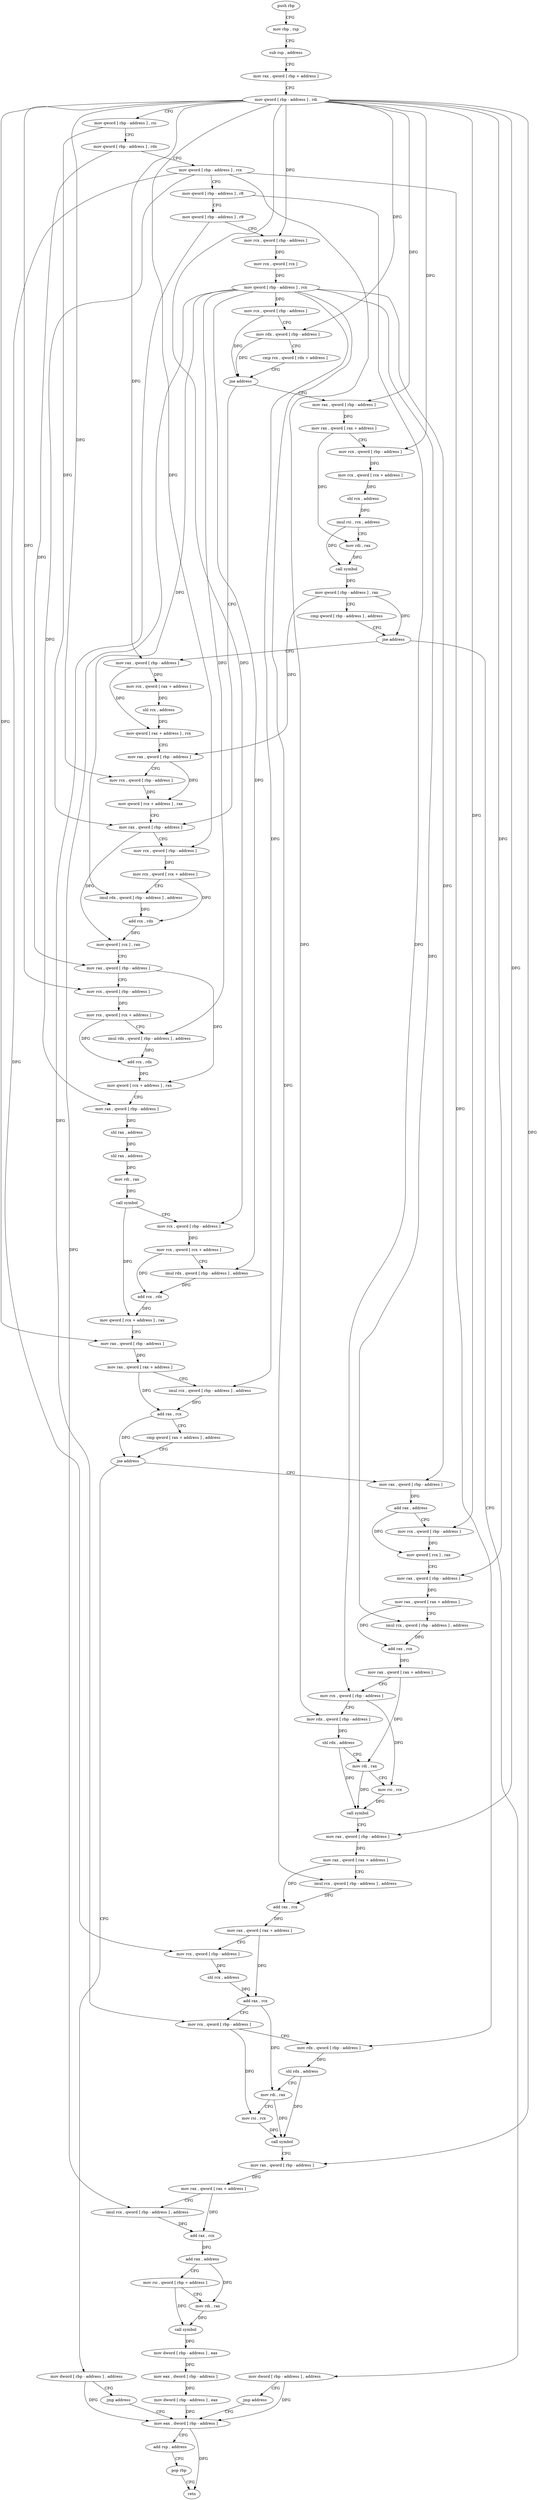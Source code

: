 digraph "func" {
"4324160" [label = "push rbp" ]
"4324161" [label = "mov rbp , rsp" ]
"4324164" [label = "sub rsp , address" ]
"4324168" [label = "mov rax , qword [ rbp + address ]" ]
"4324172" [label = "mov qword [ rbp - address ] , rdi" ]
"4324176" [label = "mov qword [ rbp - address ] , rsi" ]
"4324180" [label = "mov qword [ rbp - address ] , rdx" ]
"4324184" [label = "mov qword [ rbp - address ] , rcx" ]
"4324188" [label = "mov qword [ rbp - address ] , r8" ]
"4324192" [label = "mov qword [ rbp - address ] , r9" ]
"4324196" [label = "mov rcx , qword [ rbp - address ]" ]
"4324200" [label = "mov rcx , qword [ rcx ]" ]
"4324203" [label = "mov qword [ rbp - address ] , rcx" ]
"4324207" [label = "mov rcx , qword [ rbp - address ]" ]
"4324211" [label = "mov rdx , qword [ rbp - address ]" ]
"4324215" [label = "cmp rcx , qword [ rdx + address ]" ]
"4324219" [label = "jne address" ]
"4324315" [label = "mov rax , qword [ rbp - address ]" ]
"4324225" [label = "mov rax , qword [ rbp - address ]" ]
"4324319" [label = "mov rcx , qword [ rbp - address ]" ]
"4324323" [label = "mov rcx , qword [ rcx + address ]" ]
"4324327" [label = "imul rdx , qword [ rbp - address ] , address" ]
"4324335" [label = "add rcx , rdx" ]
"4324338" [label = "mov qword [ rcx ] , rax" ]
"4324341" [label = "mov rax , qword [ rbp - address ]" ]
"4324345" [label = "mov rcx , qword [ rbp - address ]" ]
"4324349" [label = "mov rcx , qword [ rcx + address ]" ]
"4324353" [label = "imul rdx , qword [ rbp - address ] , address" ]
"4324361" [label = "add rcx , rdx" ]
"4324364" [label = "mov qword [ rcx + address ] , rax" ]
"4324368" [label = "mov rax , qword [ rbp - address ]" ]
"4324372" [label = "shl rax , address" ]
"4324376" [label = "shl rax , address" ]
"4324380" [label = "mov rdi , rax" ]
"4324383" [label = "call symbol" ]
"4324388" [label = "mov rcx , qword [ rbp - address ]" ]
"4324392" [label = "mov rcx , qword [ rcx + address ]" ]
"4324396" [label = "imul rdx , qword [ rbp - address ] , address" ]
"4324404" [label = "add rcx , rdx" ]
"4324407" [label = "mov qword [ rcx + address ] , rax" ]
"4324411" [label = "mov rax , qword [ rbp - address ]" ]
"4324415" [label = "mov rax , qword [ rax + address ]" ]
"4324419" [label = "imul rcx , qword [ rbp - address ] , address" ]
"4324427" [label = "add rax , rcx" ]
"4324430" [label = "cmp qword [ rax + address ] , address" ]
"4324435" [label = "jne address" ]
"4324453" [label = "mov rax , qword [ rbp - address ]" ]
"4324441" [label = "mov dword [ rbp - address ] , address" ]
"4324229" [label = "mov rax , qword [ rax + address ]" ]
"4324233" [label = "mov rcx , qword [ rbp - address ]" ]
"4324237" [label = "mov rcx , qword [ rcx + address ]" ]
"4324241" [label = "shl rcx , address" ]
"4324245" [label = "imul rsi , rcx , address" ]
"4324252" [label = "mov rdi , rax" ]
"4324255" [label = "call symbol" ]
"4324260" [label = "mov qword [ rbp - address ] , rax" ]
"4324264" [label = "cmp qword [ rbp - address ] , address" ]
"4324269" [label = "jne address" ]
"4324287" [label = "mov rax , qword [ rbp - address ]" ]
"4324275" [label = "mov dword [ rbp - address ] , address" ]
"4324457" [label = "add rax , address" ]
"4324463" [label = "mov rcx , qword [ rbp - address ]" ]
"4324467" [label = "mov qword [ rcx ] , rax" ]
"4324470" [label = "mov rax , qword [ rbp - address ]" ]
"4324474" [label = "mov rax , qword [ rax + address ]" ]
"4324478" [label = "imul rcx , qword [ rbp - address ] , address" ]
"4324486" [label = "add rax , rcx" ]
"4324489" [label = "mov rax , qword [ rax + address ]" ]
"4324493" [label = "mov rcx , qword [ rbp - address ]" ]
"4324497" [label = "mov rdx , qword [ rbp - address ]" ]
"4324501" [label = "shl rdx , address" ]
"4324505" [label = "mov rdi , rax" ]
"4324508" [label = "mov rsi , rcx" ]
"4324511" [label = "call symbol" ]
"4324516" [label = "mov rax , qword [ rbp - address ]" ]
"4324520" [label = "mov rax , qword [ rax + address ]" ]
"4324524" [label = "imul rcx , qword [ rbp - address ] , address" ]
"4324532" [label = "add rax , rcx" ]
"4324535" [label = "mov rax , qword [ rax + address ]" ]
"4324539" [label = "mov rcx , qword [ rbp - address ]" ]
"4324543" [label = "shl rcx , address" ]
"4324547" [label = "add rax , rcx" ]
"4324550" [label = "mov rcx , qword [ rbp - address ]" ]
"4324554" [label = "mov rdx , qword [ rbp - address ]" ]
"4324558" [label = "shl rdx , address" ]
"4324562" [label = "mov rdi , rax" ]
"4324565" [label = "mov rsi , rcx" ]
"4324568" [label = "call symbol" ]
"4324573" [label = "mov rax , qword [ rbp - address ]" ]
"4324577" [label = "mov rax , qword [ rax + address ]" ]
"4324581" [label = "imul rcx , qword [ rbp - address ] , address" ]
"4324589" [label = "add rax , rcx" ]
"4324592" [label = "add rax , address" ]
"4324598" [label = "mov rsi , qword [ rbp + address ]" ]
"4324602" [label = "mov rdi , rax" ]
"4324605" [label = "call symbol" ]
"4324610" [label = "mov dword [ rbp - address ] , eax" ]
"4324613" [label = "mov eax , dword [ rbp - address ]" ]
"4324616" [label = "mov dword [ rbp - address ] , eax" ]
"4324619" [label = "mov eax , dword [ rbp - address ]" ]
"4324448" [label = "jmp address" ]
"4324291" [label = "mov rcx , qword [ rax + address ]" ]
"4324295" [label = "shl rcx , address" ]
"4324299" [label = "mov qword [ rax + address ] , rcx" ]
"4324303" [label = "mov rax , qword [ rbp - address ]" ]
"4324307" [label = "mov rcx , qword [ rbp - address ]" ]
"4324311" [label = "mov qword [ rcx + address ] , rax" ]
"4324282" [label = "jmp address" ]
"4324622" [label = "add rsp , address" ]
"4324626" [label = "pop rbp" ]
"4324627" [label = "retn" ]
"4324160" -> "4324161" [ label = "CFG" ]
"4324161" -> "4324164" [ label = "CFG" ]
"4324164" -> "4324168" [ label = "CFG" ]
"4324168" -> "4324172" [ label = "CFG" ]
"4324172" -> "4324176" [ label = "CFG" ]
"4324172" -> "4324196" [ label = "DFG" ]
"4324172" -> "4324211" [ label = "DFG" ]
"4324172" -> "4324319" [ label = "DFG" ]
"4324172" -> "4324345" [ label = "DFG" ]
"4324172" -> "4324388" [ label = "DFG" ]
"4324172" -> "4324411" [ label = "DFG" ]
"4324172" -> "4324225" [ label = "DFG" ]
"4324172" -> "4324233" [ label = "DFG" ]
"4324172" -> "4324463" [ label = "DFG" ]
"4324172" -> "4324470" [ label = "DFG" ]
"4324172" -> "4324516" [ label = "DFG" ]
"4324172" -> "4324573" [ label = "DFG" ]
"4324172" -> "4324287" [ label = "DFG" ]
"4324172" -> "4324307" [ label = "DFG" ]
"4324176" -> "4324180" [ label = "CFG" ]
"4324176" -> "4324315" [ label = "DFG" ]
"4324180" -> "4324184" [ label = "CFG" ]
"4324180" -> "4324341" [ label = "DFG" ]
"4324184" -> "4324188" [ label = "CFG" ]
"4324184" -> "4324368" [ label = "DFG" ]
"4324184" -> "4324497" [ label = "DFG" ]
"4324184" -> "4324539" [ label = "DFG" ]
"4324184" -> "4324554" [ label = "DFG" ]
"4324188" -> "4324192" [ label = "CFG" ]
"4324188" -> "4324493" [ label = "DFG" ]
"4324192" -> "4324196" [ label = "CFG" ]
"4324192" -> "4324550" [ label = "DFG" ]
"4324196" -> "4324200" [ label = "DFG" ]
"4324200" -> "4324203" [ label = "DFG" ]
"4324203" -> "4324207" [ label = "DFG" ]
"4324203" -> "4324327" [ label = "DFG" ]
"4324203" -> "4324353" [ label = "DFG" ]
"4324203" -> "4324396" [ label = "DFG" ]
"4324203" -> "4324419" [ label = "DFG" ]
"4324203" -> "4324453" [ label = "DFG" ]
"4324203" -> "4324478" [ label = "DFG" ]
"4324203" -> "4324524" [ label = "DFG" ]
"4324203" -> "4324581" [ label = "DFG" ]
"4324207" -> "4324211" [ label = "CFG" ]
"4324207" -> "4324219" [ label = "DFG" ]
"4324211" -> "4324215" [ label = "CFG" ]
"4324211" -> "4324219" [ label = "DFG" ]
"4324215" -> "4324219" [ label = "CFG" ]
"4324219" -> "4324315" [ label = "CFG" ]
"4324219" -> "4324225" [ label = "CFG" ]
"4324315" -> "4324319" [ label = "CFG" ]
"4324315" -> "4324338" [ label = "DFG" ]
"4324225" -> "4324229" [ label = "DFG" ]
"4324319" -> "4324323" [ label = "DFG" ]
"4324323" -> "4324327" [ label = "CFG" ]
"4324323" -> "4324335" [ label = "DFG" ]
"4324327" -> "4324335" [ label = "DFG" ]
"4324335" -> "4324338" [ label = "DFG" ]
"4324338" -> "4324341" [ label = "CFG" ]
"4324341" -> "4324345" [ label = "CFG" ]
"4324341" -> "4324364" [ label = "DFG" ]
"4324345" -> "4324349" [ label = "DFG" ]
"4324349" -> "4324353" [ label = "CFG" ]
"4324349" -> "4324361" [ label = "DFG" ]
"4324353" -> "4324361" [ label = "DFG" ]
"4324361" -> "4324364" [ label = "DFG" ]
"4324364" -> "4324368" [ label = "CFG" ]
"4324368" -> "4324372" [ label = "DFG" ]
"4324372" -> "4324376" [ label = "DFG" ]
"4324376" -> "4324380" [ label = "DFG" ]
"4324380" -> "4324383" [ label = "DFG" ]
"4324383" -> "4324388" [ label = "CFG" ]
"4324383" -> "4324407" [ label = "DFG" ]
"4324388" -> "4324392" [ label = "DFG" ]
"4324392" -> "4324396" [ label = "CFG" ]
"4324392" -> "4324404" [ label = "DFG" ]
"4324396" -> "4324404" [ label = "DFG" ]
"4324404" -> "4324407" [ label = "DFG" ]
"4324407" -> "4324411" [ label = "CFG" ]
"4324411" -> "4324415" [ label = "DFG" ]
"4324415" -> "4324419" [ label = "CFG" ]
"4324415" -> "4324427" [ label = "DFG" ]
"4324419" -> "4324427" [ label = "DFG" ]
"4324427" -> "4324430" [ label = "CFG" ]
"4324427" -> "4324435" [ label = "DFG" ]
"4324430" -> "4324435" [ label = "CFG" ]
"4324435" -> "4324453" [ label = "CFG" ]
"4324435" -> "4324441" [ label = "CFG" ]
"4324453" -> "4324457" [ label = "DFG" ]
"4324441" -> "4324448" [ label = "CFG" ]
"4324441" -> "4324619" [ label = "DFG" ]
"4324229" -> "4324233" [ label = "CFG" ]
"4324229" -> "4324252" [ label = "DFG" ]
"4324233" -> "4324237" [ label = "DFG" ]
"4324237" -> "4324241" [ label = "DFG" ]
"4324241" -> "4324245" [ label = "DFG" ]
"4324245" -> "4324252" [ label = "CFG" ]
"4324245" -> "4324255" [ label = "DFG" ]
"4324252" -> "4324255" [ label = "DFG" ]
"4324255" -> "4324260" [ label = "DFG" ]
"4324260" -> "4324264" [ label = "CFG" ]
"4324260" -> "4324269" [ label = "DFG" ]
"4324260" -> "4324303" [ label = "DFG" ]
"4324264" -> "4324269" [ label = "CFG" ]
"4324269" -> "4324287" [ label = "CFG" ]
"4324269" -> "4324275" [ label = "CFG" ]
"4324287" -> "4324291" [ label = "DFG" ]
"4324287" -> "4324299" [ label = "DFG" ]
"4324275" -> "4324282" [ label = "CFG" ]
"4324275" -> "4324619" [ label = "DFG" ]
"4324457" -> "4324463" [ label = "CFG" ]
"4324457" -> "4324467" [ label = "DFG" ]
"4324463" -> "4324467" [ label = "DFG" ]
"4324467" -> "4324470" [ label = "CFG" ]
"4324470" -> "4324474" [ label = "DFG" ]
"4324474" -> "4324478" [ label = "CFG" ]
"4324474" -> "4324486" [ label = "DFG" ]
"4324478" -> "4324486" [ label = "DFG" ]
"4324486" -> "4324489" [ label = "DFG" ]
"4324489" -> "4324493" [ label = "CFG" ]
"4324489" -> "4324505" [ label = "DFG" ]
"4324493" -> "4324497" [ label = "CFG" ]
"4324493" -> "4324508" [ label = "DFG" ]
"4324497" -> "4324501" [ label = "DFG" ]
"4324501" -> "4324505" [ label = "CFG" ]
"4324501" -> "4324511" [ label = "DFG" ]
"4324505" -> "4324508" [ label = "CFG" ]
"4324505" -> "4324511" [ label = "DFG" ]
"4324508" -> "4324511" [ label = "DFG" ]
"4324511" -> "4324516" [ label = "CFG" ]
"4324516" -> "4324520" [ label = "DFG" ]
"4324520" -> "4324524" [ label = "CFG" ]
"4324520" -> "4324532" [ label = "DFG" ]
"4324524" -> "4324532" [ label = "DFG" ]
"4324532" -> "4324535" [ label = "DFG" ]
"4324535" -> "4324539" [ label = "CFG" ]
"4324535" -> "4324547" [ label = "DFG" ]
"4324539" -> "4324543" [ label = "DFG" ]
"4324543" -> "4324547" [ label = "DFG" ]
"4324547" -> "4324550" [ label = "CFG" ]
"4324547" -> "4324562" [ label = "DFG" ]
"4324550" -> "4324554" [ label = "CFG" ]
"4324550" -> "4324565" [ label = "DFG" ]
"4324554" -> "4324558" [ label = "DFG" ]
"4324558" -> "4324562" [ label = "CFG" ]
"4324558" -> "4324568" [ label = "DFG" ]
"4324562" -> "4324565" [ label = "CFG" ]
"4324562" -> "4324568" [ label = "DFG" ]
"4324565" -> "4324568" [ label = "DFG" ]
"4324568" -> "4324573" [ label = "CFG" ]
"4324573" -> "4324577" [ label = "DFG" ]
"4324577" -> "4324581" [ label = "CFG" ]
"4324577" -> "4324589" [ label = "DFG" ]
"4324581" -> "4324589" [ label = "DFG" ]
"4324589" -> "4324592" [ label = "DFG" ]
"4324592" -> "4324598" [ label = "CFG" ]
"4324592" -> "4324602" [ label = "DFG" ]
"4324598" -> "4324602" [ label = "CFG" ]
"4324598" -> "4324605" [ label = "DFG" ]
"4324602" -> "4324605" [ label = "DFG" ]
"4324605" -> "4324610" [ label = "DFG" ]
"4324610" -> "4324613" [ label = "DFG" ]
"4324613" -> "4324616" [ label = "DFG" ]
"4324616" -> "4324619" [ label = "DFG" ]
"4324619" -> "4324622" [ label = "CFG" ]
"4324619" -> "4324627" [ label = "DFG" ]
"4324448" -> "4324619" [ label = "CFG" ]
"4324291" -> "4324295" [ label = "DFG" ]
"4324295" -> "4324299" [ label = "DFG" ]
"4324299" -> "4324303" [ label = "CFG" ]
"4324303" -> "4324307" [ label = "CFG" ]
"4324303" -> "4324311" [ label = "DFG" ]
"4324307" -> "4324311" [ label = "DFG" ]
"4324311" -> "4324315" [ label = "CFG" ]
"4324282" -> "4324619" [ label = "CFG" ]
"4324622" -> "4324626" [ label = "CFG" ]
"4324626" -> "4324627" [ label = "CFG" ]
}
